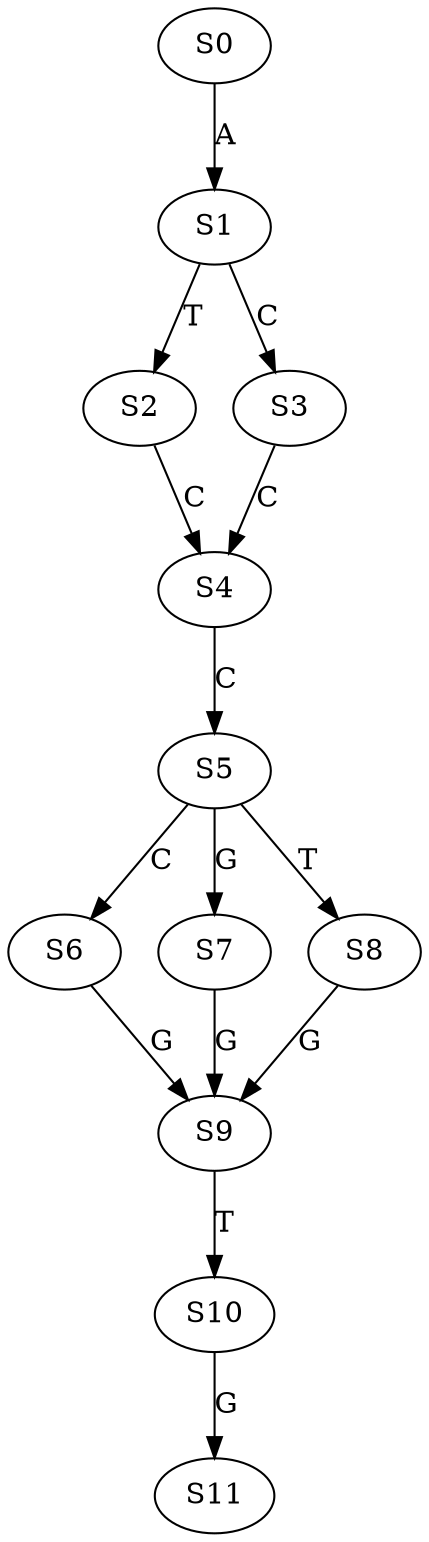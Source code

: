 strict digraph  {
	S0 -> S1 [ label = A ];
	S1 -> S2 [ label = T ];
	S1 -> S3 [ label = C ];
	S2 -> S4 [ label = C ];
	S3 -> S4 [ label = C ];
	S4 -> S5 [ label = C ];
	S5 -> S6 [ label = C ];
	S5 -> S7 [ label = G ];
	S5 -> S8 [ label = T ];
	S6 -> S9 [ label = G ];
	S7 -> S9 [ label = G ];
	S8 -> S9 [ label = G ];
	S9 -> S10 [ label = T ];
	S10 -> S11 [ label = G ];
}
